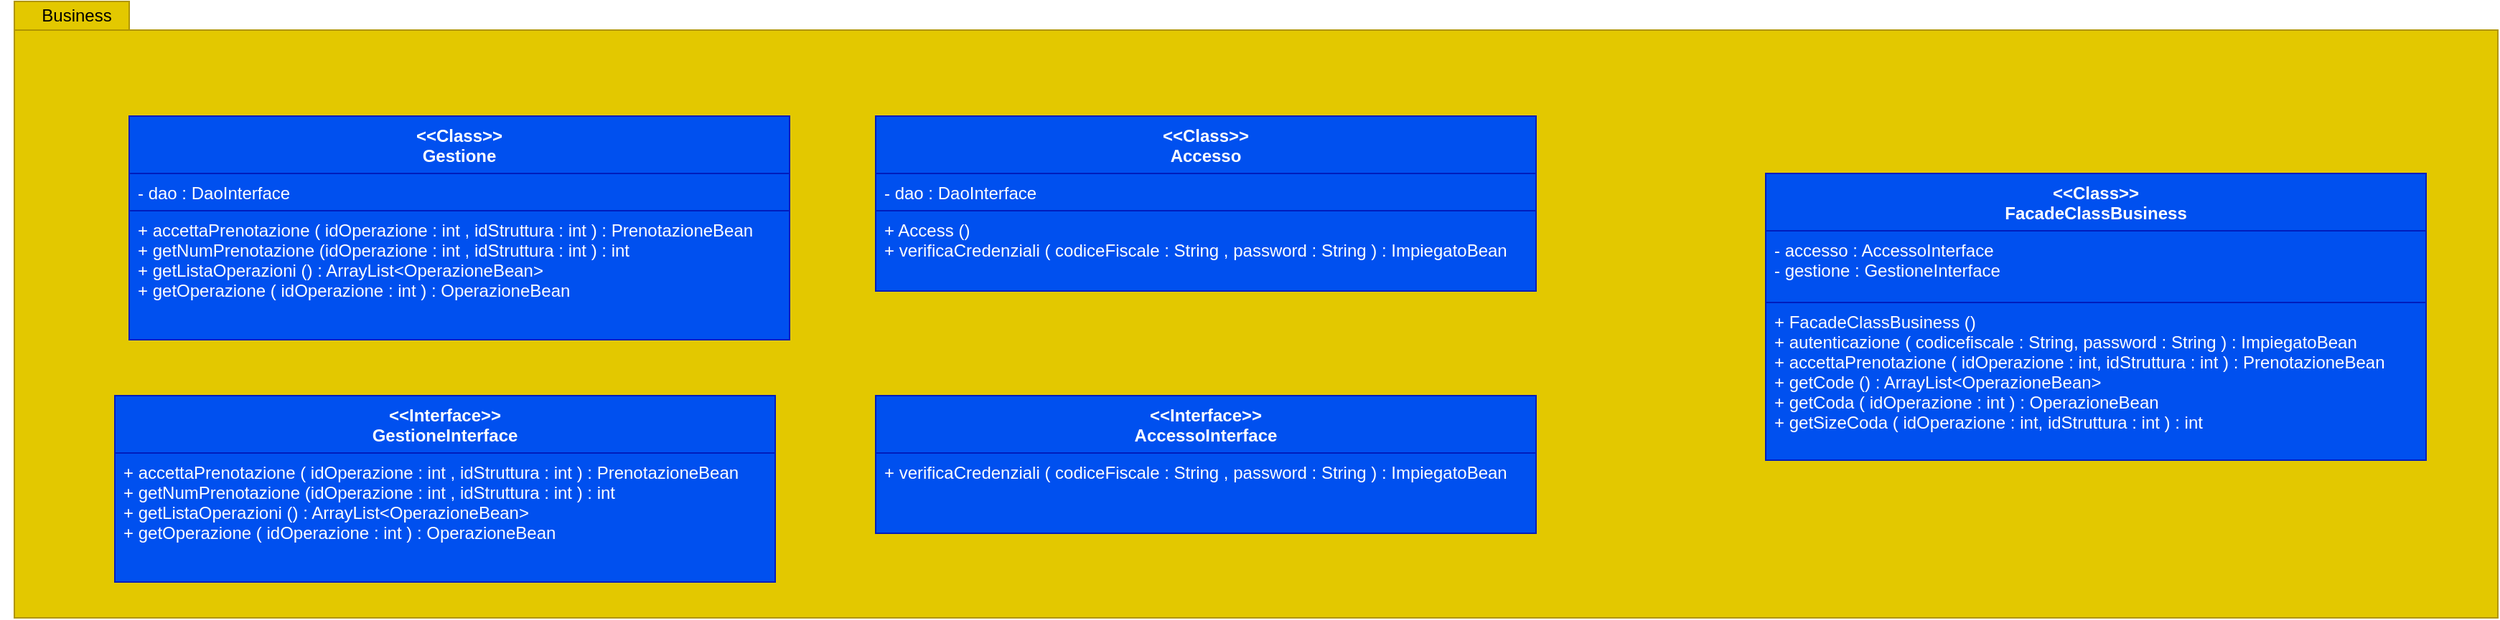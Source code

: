 <mxfile version="13.9.5" type="device"><diagram id="fHYVW-a0Ufpt4aSV4vwY" name="Pagina-1"><mxGraphModel dx="2857" dy="2140" grid="1" gridSize="10" guides="1" tooltips="1" connect="1" arrows="1" fold="1" page="1" pageScale="1" pageWidth="827" pageHeight="1169" math="0" shadow="0"><root><mxCell id="0"/><mxCell id="1" parent="0"/><mxCell id="BteVuqyfDX2oLzsSO6Ln-1" value="" style="shape=folder;fontStyle=1;spacingTop=10;tabWidth=80;tabHeight=20;tabPosition=left;html=1;fillColor=#e3c800;strokeColor=#B09500;fontColor=#ffffff;" parent="1" vertex="1"><mxGeometry x="170" y="310" width="1730" height="430" as="geometry"/></mxCell><mxCell id="BteVuqyfDX2oLzsSO6Ln-2" value="Business" style="text;html=1;strokeColor=none;fillColor=none;align=center;verticalAlign=middle;whiteSpace=wrap;rounded=0;" parent="1" vertex="1"><mxGeometry x="160" y="310" width="107" height="20" as="geometry"/></mxCell><mxCell id="BteVuqyfDX2oLzsSO6Ln-3" value="&lt;&lt;Interface&gt;&gt;&#10;GestioneInterface" style="swimlane;fontStyle=1;align=center;verticalAlign=top;childLayout=stackLayout;horizontal=1;startSize=40;horizontalStack=0;resizeParent=1;resizeParentMax=0;resizeLast=0;collapsible=1;marginBottom=0;fillColor=#0050ef;strokeColor=#001DBC;fontColor=#ffffff;" parent="1" vertex="1"><mxGeometry x="240" y="585" width="460" height="130" as="geometry"/></mxCell><mxCell id="BteVuqyfDX2oLzsSO6Ln-6" value="+ accettaPrenotazione ( idOperazione : int , idStruttura : int ) : PrenotazioneBean&#10;+ getNumPrenotazione (idOperazione : int , idStruttura : int ) : int&#10;+ getListaOperazioni () : ArrayList&lt;OperazioneBean&gt;&#10;+ getOperazione ( idOperazione : int ) : OperazioneBean" style="text;strokeColor=#001DBC;fillColor=#0050ef;align=left;verticalAlign=top;spacingLeft=4;spacingRight=4;overflow=hidden;rotatable=0;points=[[0,0.5],[1,0.5]];portConstraint=eastwest;fontColor=#ffffff;" parent="BteVuqyfDX2oLzsSO6Ln-3" vertex="1"><mxGeometry y="40" width="460" height="90" as="geometry"/></mxCell><mxCell id="BteVuqyfDX2oLzsSO6Ln-7" value="&lt;&lt;Class&gt;&gt;&#10;Accesso" style="swimlane;fontStyle=1;align=center;verticalAlign=top;childLayout=stackLayout;horizontal=1;startSize=40;horizontalStack=0;resizeParent=1;resizeParentMax=0;resizeLast=0;collapsible=1;marginBottom=0;fillColor=#0050ef;strokeColor=#001DBC;fontColor=#ffffff;" parent="1" vertex="1"><mxGeometry x="770" y="390" width="460" height="122" as="geometry"/></mxCell><mxCell id="BteVuqyfDX2oLzsSO6Ln-8" value="- dao : DaoInterface" style="text;strokeColor=#001DBC;fillColor=#0050ef;align=left;verticalAlign=top;spacingLeft=4;spacingRight=4;overflow=hidden;rotatable=0;points=[[0,0.5],[1,0.5]];portConstraint=eastwest;fontColor=#ffffff;" parent="BteVuqyfDX2oLzsSO6Ln-7" vertex="1"><mxGeometry y="40" width="460" height="26" as="geometry"/></mxCell><mxCell id="BteVuqyfDX2oLzsSO6Ln-10" value="+ Access ()&#10;+ verificaCredenziali ( codiceFiscale : String , password : String ) : ImpiegatoBean" style="text;strokeColor=#001DBC;fillColor=#0050ef;align=left;verticalAlign=top;spacingLeft=4;spacingRight=4;overflow=hidden;rotatable=0;points=[[0,0.5],[1,0.5]];portConstraint=eastwest;fontColor=#ffffff;" parent="BteVuqyfDX2oLzsSO6Ln-7" vertex="1"><mxGeometry y="66" width="460" height="56" as="geometry"/></mxCell><mxCell id="BteVuqyfDX2oLzsSO6Ln-11" value="&lt;&lt;Class&gt;&gt;&#10;Gestione" style="swimlane;fontStyle=1;align=center;verticalAlign=top;childLayout=stackLayout;horizontal=1;startSize=40;horizontalStack=0;resizeParent=1;resizeParentMax=0;resizeLast=0;collapsible=1;marginBottom=0;fillColor=#0050ef;strokeColor=#001DBC;fontColor=#ffffff;" parent="1" vertex="1"><mxGeometry x="250" y="390" width="460" height="156" as="geometry"/></mxCell><mxCell id="BteVuqyfDX2oLzsSO6Ln-12" value="- dao : DaoInterface" style="text;strokeColor=#001DBC;fillColor=#0050ef;align=left;verticalAlign=top;spacingLeft=4;spacingRight=4;overflow=hidden;rotatable=0;points=[[0,0.5],[1,0.5]];portConstraint=eastwest;fontColor=#ffffff;" parent="BteVuqyfDX2oLzsSO6Ln-11" vertex="1"><mxGeometry y="40" width="460" height="26" as="geometry"/></mxCell><mxCell id="BteVuqyfDX2oLzsSO6Ln-14" value="+ accettaPrenotazione ( idOperazione : int , idStruttura : int ) : PrenotazioneBean&#10;+ getNumPrenotazione (idOperazione : int , idStruttura : int ) : int&#10;+ getListaOperazioni () : ArrayList&lt;OperazioneBean&gt;&#10;+ getOperazione ( idOperazione : int ) : OperazioneBean" style="text;strokeColor=#001DBC;fillColor=#0050ef;align=left;verticalAlign=top;spacingLeft=4;spacingRight=4;overflow=hidden;rotatable=0;points=[[0,0.5],[1,0.5]];portConstraint=eastwest;fontColor=#ffffff;" parent="BteVuqyfDX2oLzsSO6Ln-11" vertex="1"><mxGeometry y="66" width="460" height="90" as="geometry"/></mxCell><mxCell id="BteVuqyfDX2oLzsSO6Ln-15" value="&lt;&lt;Interface&gt;&gt;&#10;AccessoInterface" style="swimlane;fontStyle=1;align=center;verticalAlign=top;childLayout=stackLayout;horizontal=1;startSize=40;horizontalStack=0;resizeParent=1;resizeParentMax=0;resizeLast=0;collapsible=1;marginBottom=0;fillColor=#0050ef;strokeColor=#001DBC;fontColor=#ffffff;" parent="1" vertex="1"><mxGeometry x="770" y="585" width="460" height="96" as="geometry"/></mxCell><mxCell id="BteVuqyfDX2oLzsSO6Ln-18" value="+ verificaCredenziali ( codiceFiscale : String , password : String ) : ImpiegatoBean" style="text;strokeColor=#001DBC;fillColor=#0050ef;align=left;verticalAlign=top;spacingLeft=4;spacingRight=4;overflow=hidden;rotatable=0;points=[[0,0.5],[1,0.5]];portConstraint=eastwest;fontColor=#ffffff;" parent="BteVuqyfDX2oLzsSO6Ln-15" vertex="1"><mxGeometry y="40" width="460" height="56" as="geometry"/></mxCell><mxCell id="9Lo588kKUbzetQim_x4B-1" value="&lt;&lt;Class&gt;&gt;&#10;FacadeClassBusiness" style="swimlane;fontStyle=1;align=center;verticalAlign=top;childLayout=stackLayout;horizontal=1;startSize=40;horizontalStack=0;resizeParent=1;resizeParentMax=0;resizeLast=0;collapsible=1;marginBottom=0;fillColor=#0050ef;strokeColor=#001DBC;fontColor=#ffffff;" vertex="1" parent="1"><mxGeometry x="1390" y="430" width="460" height="200" as="geometry"/></mxCell><mxCell id="9Lo588kKUbzetQim_x4B-2" value="- accesso : AccessoInterface&#10;- gestione : GestioneInterface" style="text;strokeColor=#001DBC;fillColor=#0050ef;align=left;verticalAlign=top;spacingLeft=4;spacingRight=4;overflow=hidden;rotatable=0;points=[[0,0.5],[1,0.5]];portConstraint=eastwest;fontColor=#ffffff;" vertex="1" parent="9Lo588kKUbzetQim_x4B-1"><mxGeometry y="40" width="460" height="50" as="geometry"/></mxCell><mxCell id="9Lo588kKUbzetQim_x4B-3" value="+ FacadeClassBusiness ()&#10;+ autenticazione ( codicefiscale : String, password : String ) : ImpiegatoBean&#10;+ accettaPrenotazione ( idOperazione : int, idStruttura : int ) : PrenotazioneBean&#10;+ getCode () : ArrayList&lt;OperazioneBean&gt;&#10;+ getCoda ( idOperazione : int ) : OperazioneBean&#10;+ getSizeCoda ( idOperazione : int, idStruttura : int ) : int" style="text;strokeColor=#001DBC;fillColor=#0050ef;align=left;verticalAlign=top;spacingLeft=4;spacingRight=4;overflow=hidden;rotatable=0;points=[[0,0.5],[1,0.5]];portConstraint=eastwest;fontColor=#ffffff;" vertex="1" parent="9Lo588kKUbzetQim_x4B-1"><mxGeometry y="90" width="460" height="110" as="geometry"/></mxCell></root></mxGraphModel></diagram></mxfile>